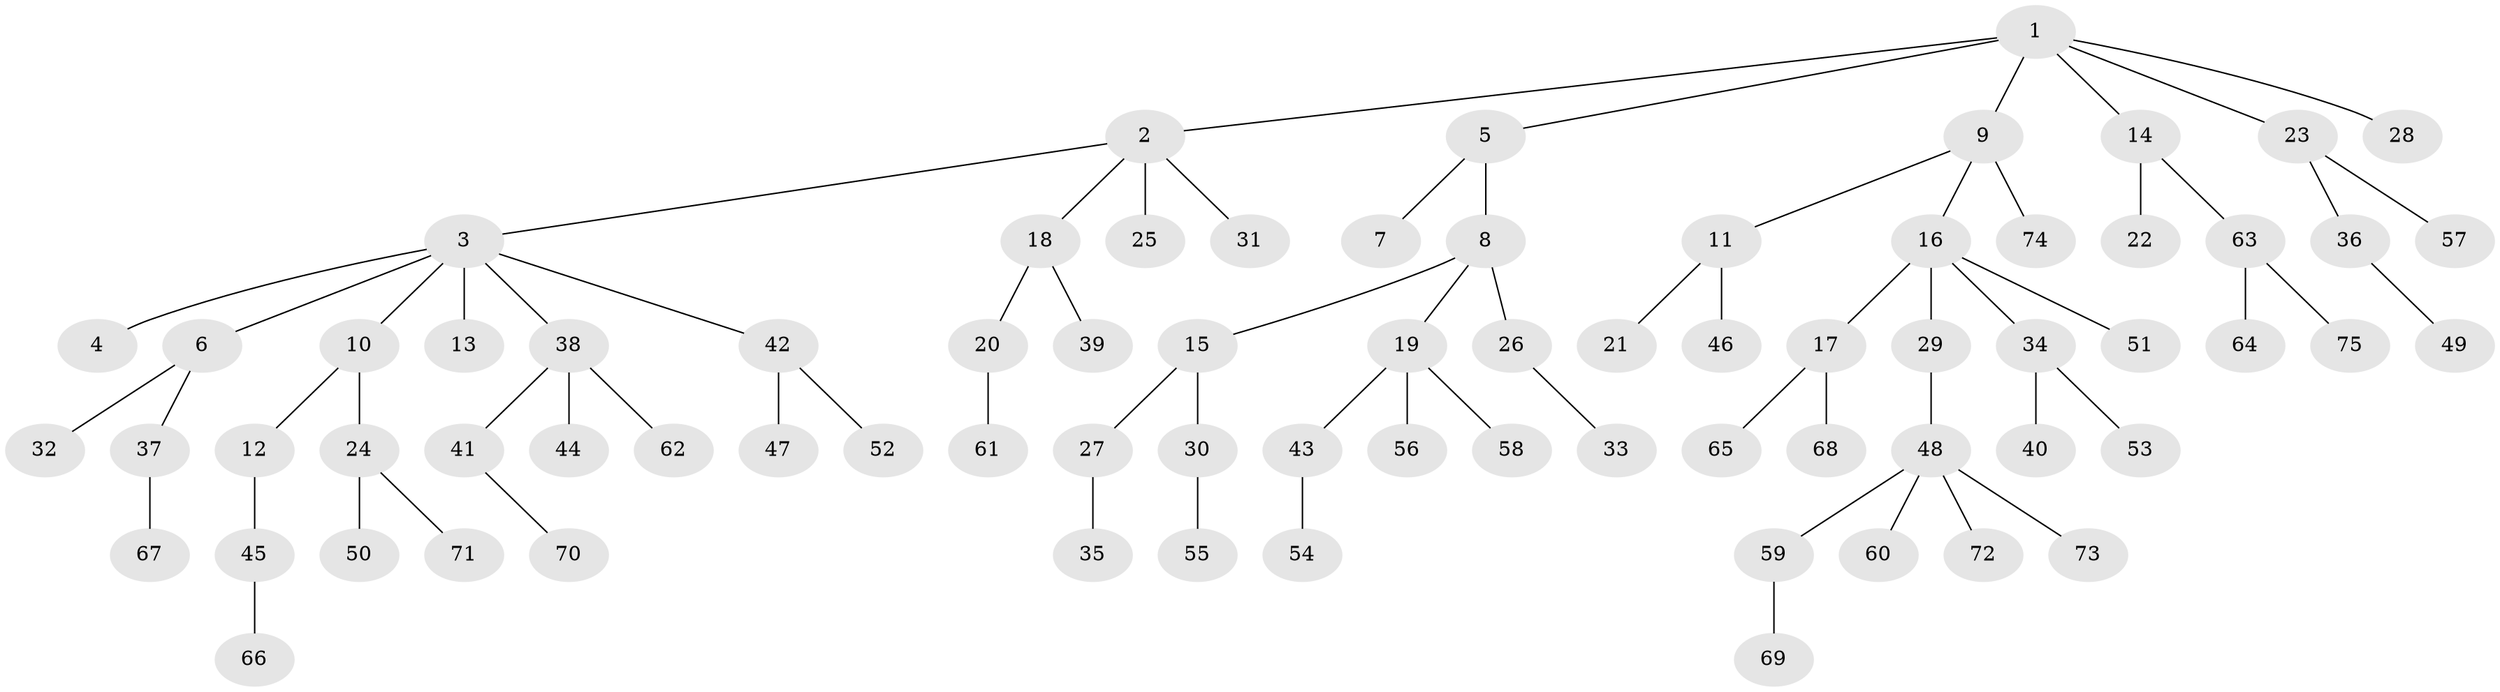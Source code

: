 // Generated by graph-tools (version 1.1) at 2025/36/03/09/25 02:36:35]
// undirected, 75 vertices, 74 edges
graph export_dot {
graph [start="1"]
  node [color=gray90,style=filled];
  1;
  2;
  3;
  4;
  5;
  6;
  7;
  8;
  9;
  10;
  11;
  12;
  13;
  14;
  15;
  16;
  17;
  18;
  19;
  20;
  21;
  22;
  23;
  24;
  25;
  26;
  27;
  28;
  29;
  30;
  31;
  32;
  33;
  34;
  35;
  36;
  37;
  38;
  39;
  40;
  41;
  42;
  43;
  44;
  45;
  46;
  47;
  48;
  49;
  50;
  51;
  52;
  53;
  54;
  55;
  56;
  57;
  58;
  59;
  60;
  61;
  62;
  63;
  64;
  65;
  66;
  67;
  68;
  69;
  70;
  71;
  72;
  73;
  74;
  75;
  1 -- 2;
  1 -- 5;
  1 -- 9;
  1 -- 14;
  1 -- 23;
  1 -- 28;
  2 -- 3;
  2 -- 18;
  2 -- 25;
  2 -- 31;
  3 -- 4;
  3 -- 6;
  3 -- 10;
  3 -- 13;
  3 -- 38;
  3 -- 42;
  5 -- 7;
  5 -- 8;
  6 -- 32;
  6 -- 37;
  8 -- 15;
  8 -- 19;
  8 -- 26;
  9 -- 11;
  9 -- 16;
  9 -- 74;
  10 -- 12;
  10 -- 24;
  11 -- 21;
  11 -- 46;
  12 -- 45;
  14 -- 22;
  14 -- 63;
  15 -- 27;
  15 -- 30;
  16 -- 17;
  16 -- 29;
  16 -- 34;
  16 -- 51;
  17 -- 65;
  17 -- 68;
  18 -- 20;
  18 -- 39;
  19 -- 43;
  19 -- 56;
  19 -- 58;
  20 -- 61;
  23 -- 36;
  23 -- 57;
  24 -- 50;
  24 -- 71;
  26 -- 33;
  27 -- 35;
  29 -- 48;
  30 -- 55;
  34 -- 40;
  34 -- 53;
  36 -- 49;
  37 -- 67;
  38 -- 41;
  38 -- 44;
  38 -- 62;
  41 -- 70;
  42 -- 47;
  42 -- 52;
  43 -- 54;
  45 -- 66;
  48 -- 59;
  48 -- 60;
  48 -- 72;
  48 -- 73;
  59 -- 69;
  63 -- 64;
  63 -- 75;
}

